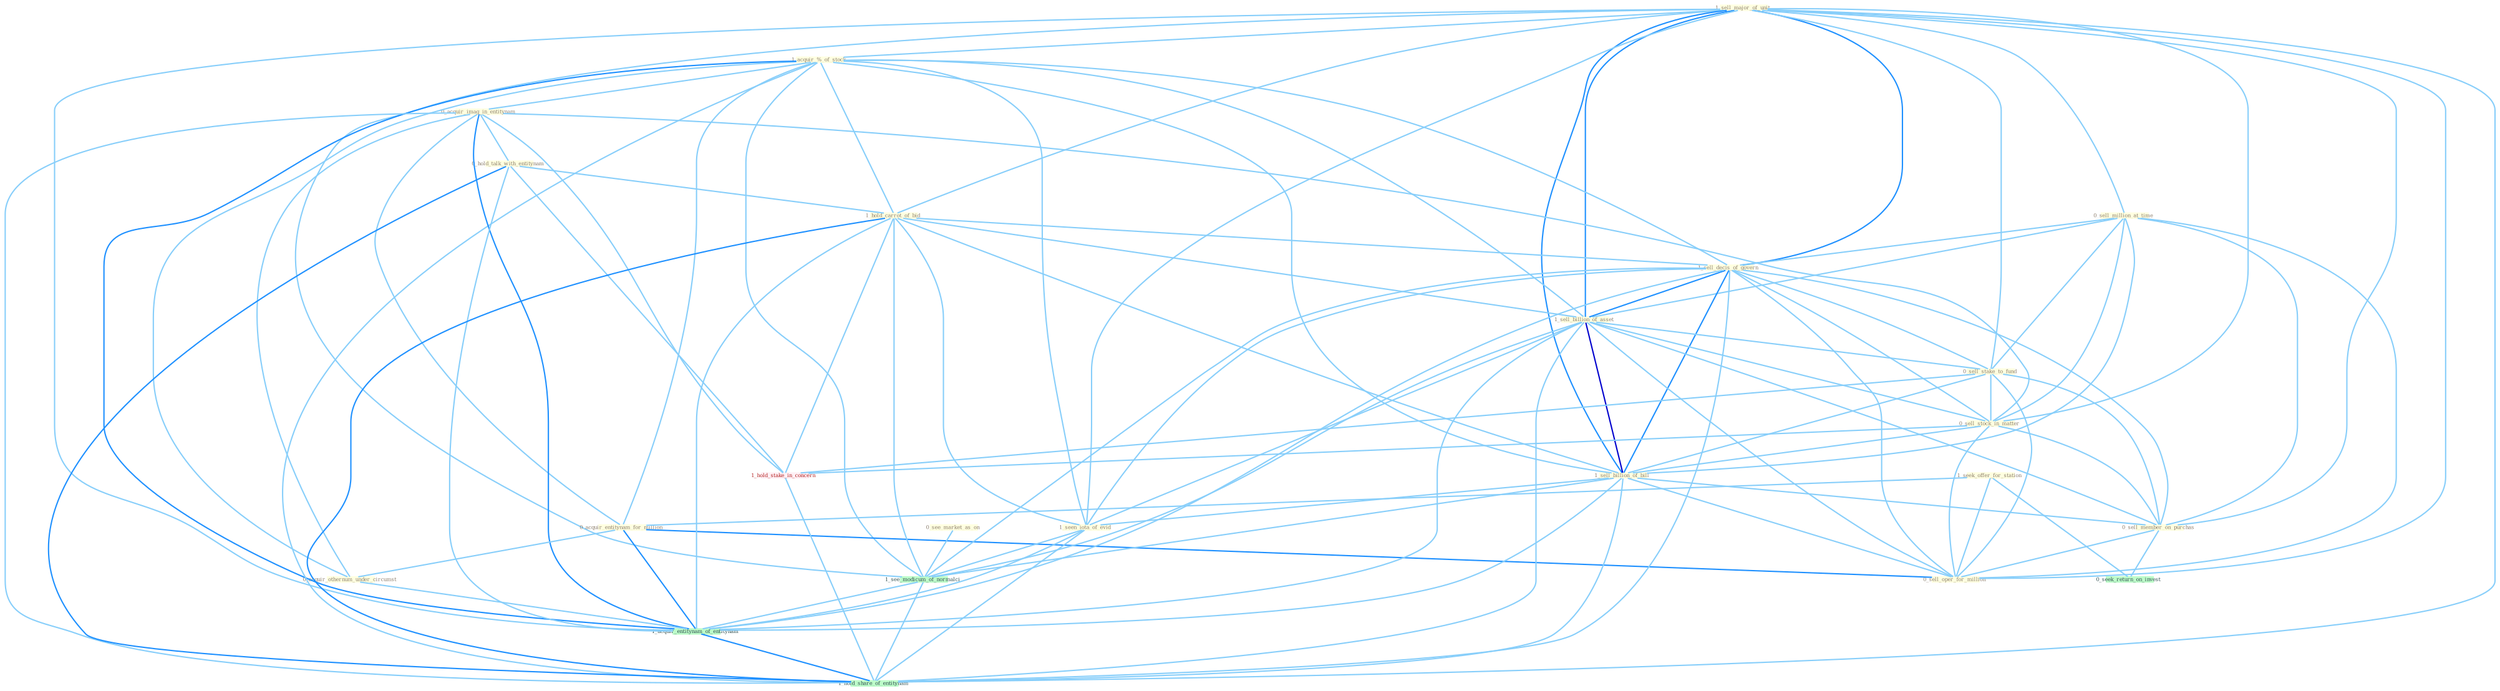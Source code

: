 Graph G{ 
    node
    [shape=polygon,style=filled,width=.5,height=.06,color="#BDFCC9",fixedsize=true,fontsize=4,
    fontcolor="#2f4f4f"];
    {node
    [color="#ffffe0", fontcolor="#8b7d6b"] "1_sell_major_of_unit " "1_acquir_%_of_stock " "0_acquir_imag_in_entitynam " "0_hold_talk_with_entitynam " "1_seek_offer_for_station " "0_acquir_entitynam_for_million " "0_sell_million_at_time " "1_hold_carrot_of_bid " "1_sell_decis_of_govern " "1_sell_billion_of_asset " "0_sell_stake_to_fund " "0_sell_stock_in_matter " "0_acquir_othernum_under_circumst " "1_sell_billion_of_bill " "0_see_market_as_on " "0_sell_member_on_purchas " "0_sell_oper_for_million " "1_seen_iota_of_evid "}
{node [color="#fff0f5", fontcolor="#b22222"] "1_hold_stake_in_concern "}
edge [color="#B0E2FF"];

	"1_sell_major_of_unit " -- "1_acquir_%_of_stock " [w="1", color="#87cefa" ];
	"1_sell_major_of_unit " -- "0_sell_million_at_time " [w="1", color="#87cefa" ];
	"1_sell_major_of_unit " -- "1_hold_carrot_of_bid " [w="1", color="#87cefa" ];
	"1_sell_major_of_unit " -- "1_sell_decis_of_govern " [w="2", color="#1e90ff" , len=0.8];
	"1_sell_major_of_unit " -- "1_sell_billion_of_asset " [w="2", color="#1e90ff" , len=0.8];
	"1_sell_major_of_unit " -- "0_sell_stake_to_fund " [w="1", color="#87cefa" ];
	"1_sell_major_of_unit " -- "0_sell_stock_in_matter " [w="1", color="#87cefa" ];
	"1_sell_major_of_unit " -- "1_sell_billion_of_bill " [w="2", color="#1e90ff" , len=0.8];
	"1_sell_major_of_unit " -- "0_sell_member_on_purchas " [w="1", color="#87cefa" ];
	"1_sell_major_of_unit " -- "0_sell_oper_for_million " [w="1", color="#87cefa" ];
	"1_sell_major_of_unit " -- "1_seen_iota_of_evid " [w="1", color="#87cefa" ];
	"1_sell_major_of_unit " -- "1_see_modicum_of_normalci " [w="1", color="#87cefa" ];
	"1_sell_major_of_unit " -- "1_acquir_entitynam_of_entitynam " [w="1", color="#87cefa" ];
	"1_sell_major_of_unit " -- "1_hold_share_of_entitynam " [w="1", color="#87cefa" ];
	"1_acquir_%_of_stock " -- "0_acquir_imag_in_entitynam " [w="1", color="#87cefa" ];
	"1_acquir_%_of_stock " -- "0_acquir_entitynam_for_million " [w="1", color="#87cefa" ];
	"1_acquir_%_of_stock " -- "1_hold_carrot_of_bid " [w="1", color="#87cefa" ];
	"1_acquir_%_of_stock " -- "1_sell_decis_of_govern " [w="1", color="#87cefa" ];
	"1_acquir_%_of_stock " -- "1_sell_billion_of_asset " [w="1", color="#87cefa" ];
	"1_acquir_%_of_stock " -- "0_acquir_othernum_under_circumst " [w="1", color="#87cefa" ];
	"1_acquir_%_of_stock " -- "1_sell_billion_of_bill " [w="1", color="#87cefa" ];
	"1_acquir_%_of_stock " -- "1_seen_iota_of_evid " [w="1", color="#87cefa" ];
	"1_acquir_%_of_stock " -- "1_see_modicum_of_normalci " [w="1", color="#87cefa" ];
	"1_acquir_%_of_stock " -- "1_acquir_entitynam_of_entitynam " [w="2", color="#1e90ff" , len=0.8];
	"1_acquir_%_of_stock " -- "1_hold_share_of_entitynam " [w="1", color="#87cefa" ];
	"0_acquir_imag_in_entitynam " -- "0_hold_talk_with_entitynam " [w="1", color="#87cefa" ];
	"0_acquir_imag_in_entitynam " -- "0_acquir_entitynam_for_million " [w="1", color="#87cefa" ];
	"0_acquir_imag_in_entitynam " -- "0_sell_stock_in_matter " [w="1", color="#87cefa" ];
	"0_acquir_imag_in_entitynam " -- "0_acquir_othernum_under_circumst " [w="1", color="#87cefa" ];
	"0_acquir_imag_in_entitynam " -- "1_hold_stake_in_concern " [w="1", color="#87cefa" ];
	"0_acquir_imag_in_entitynam " -- "1_acquir_entitynam_of_entitynam " [w="2", color="#1e90ff" , len=0.8];
	"0_acquir_imag_in_entitynam " -- "1_hold_share_of_entitynam " [w="1", color="#87cefa" ];
	"0_hold_talk_with_entitynam " -- "1_hold_carrot_of_bid " [w="1", color="#87cefa" ];
	"0_hold_talk_with_entitynam " -- "1_hold_stake_in_concern " [w="1", color="#87cefa" ];
	"0_hold_talk_with_entitynam " -- "1_acquir_entitynam_of_entitynam " [w="1", color="#87cefa" ];
	"0_hold_talk_with_entitynam " -- "1_hold_share_of_entitynam " [w="2", color="#1e90ff" , len=0.8];
	"1_seek_offer_for_station " -- "0_acquir_entitynam_for_million " [w="1", color="#87cefa" ];
	"1_seek_offer_for_station " -- "0_sell_oper_for_million " [w="1", color="#87cefa" ];
	"1_seek_offer_for_station " -- "0_seek_return_on_invest " [w="1", color="#87cefa" ];
	"0_acquir_entitynam_for_million " -- "0_acquir_othernum_under_circumst " [w="1", color="#87cefa" ];
	"0_acquir_entitynam_for_million " -- "0_sell_oper_for_million " [w="2", color="#1e90ff" , len=0.8];
	"0_acquir_entitynam_for_million " -- "1_acquir_entitynam_of_entitynam " [w="2", color="#1e90ff" , len=0.8];
	"0_sell_million_at_time " -- "1_sell_decis_of_govern " [w="1", color="#87cefa" ];
	"0_sell_million_at_time " -- "1_sell_billion_of_asset " [w="1", color="#87cefa" ];
	"0_sell_million_at_time " -- "0_sell_stake_to_fund " [w="1", color="#87cefa" ];
	"0_sell_million_at_time " -- "0_sell_stock_in_matter " [w="1", color="#87cefa" ];
	"0_sell_million_at_time " -- "1_sell_billion_of_bill " [w="1", color="#87cefa" ];
	"0_sell_million_at_time " -- "0_sell_member_on_purchas " [w="1", color="#87cefa" ];
	"0_sell_million_at_time " -- "0_sell_oper_for_million " [w="1", color="#87cefa" ];
	"1_hold_carrot_of_bid " -- "1_sell_decis_of_govern " [w="1", color="#87cefa" ];
	"1_hold_carrot_of_bid " -- "1_sell_billion_of_asset " [w="1", color="#87cefa" ];
	"1_hold_carrot_of_bid " -- "1_sell_billion_of_bill " [w="1", color="#87cefa" ];
	"1_hold_carrot_of_bid " -- "1_seen_iota_of_evid " [w="1", color="#87cefa" ];
	"1_hold_carrot_of_bid " -- "1_hold_stake_in_concern " [w="1", color="#87cefa" ];
	"1_hold_carrot_of_bid " -- "1_see_modicum_of_normalci " [w="1", color="#87cefa" ];
	"1_hold_carrot_of_bid " -- "1_acquir_entitynam_of_entitynam " [w="1", color="#87cefa" ];
	"1_hold_carrot_of_bid " -- "1_hold_share_of_entitynam " [w="2", color="#1e90ff" , len=0.8];
	"1_sell_decis_of_govern " -- "1_sell_billion_of_asset " [w="2", color="#1e90ff" , len=0.8];
	"1_sell_decis_of_govern " -- "0_sell_stake_to_fund " [w="1", color="#87cefa" ];
	"1_sell_decis_of_govern " -- "0_sell_stock_in_matter " [w="1", color="#87cefa" ];
	"1_sell_decis_of_govern " -- "1_sell_billion_of_bill " [w="2", color="#1e90ff" , len=0.8];
	"1_sell_decis_of_govern " -- "0_sell_member_on_purchas " [w="1", color="#87cefa" ];
	"1_sell_decis_of_govern " -- "0_sell_oper_for_million " [w="1", color="#87cefa" ];
	"1_sell_decis_of_govern " -- "1_seen_iota_of_evid " [w="1", color="#87cefa" ];
	"1_sell_decis_of_govern " -- "1_see_modicum_of_normalci " [w="1", color="#87cefa" ];
	"1_sell_decis_of_govern " -- "1_acquir_entitynam_of_entitynam " [w="1", color="#87cefa" ];
	"1_sell_decis_of_govern " -- "1_hold_share_of_entitynam " [w="1", color="#87cefa" ];
	"1_sell_billion_of_asset " -- "0_sell_stake_to_fund " [w="1", color="#87cefa" ];
	"1_sell_billion_of_asset " -- "0_sell_stock_in_matter " [w="1", color="#87cefa" ];
	"1_sell_billion_of_asset " -- "1_sell_billion_of_bill " [w="3", color="#0000cd" , len=0.6];
	"1_sell_billion_of_asset " -- "0_sell_member_on_purchas " [w="1", color="#87cefa" ];
	"1_sell_billion_of_asset " -- "0_sell_oper_for_million " [w="1", color="#87cefa" ];
	"1_sell_billion_of_asset " -- "1_seen_iota_of_evid " [w="1", color="#87cefa" ];
	"1_sell_billion_of_asset " -- "1_see_modicum_of_normalci " [w="1", color="#87cefa" ];
	"1_sell_billion_of_asset " -- "1_acquir_entitynam_of_entitynam " [w="1", color="#87cefa" ];
	"1_sell_billion_of_asset " -- "1_hold_share_of_entitynam " [w="1", color="#87cefa" ];
	"0_sell_stake_to_fund " -- "0_sell_stock_in_matter " [w="1", color="#87cefa" ];
	"0_sell_stake_to_fund " -- "1_sell_billion_of_bill " [w="1", color="#87cefa" ];
	"0_sell_stake_to_fund " -- "0_sell_member_on_purchas " [w="1", color="#87cefa" ];
	"0_sell_stake_to_fund " -- "0_sell_oper_for_million " [w="1", color="#87cefa" ];
	"0_sell_stake_to_fund " -- "1_hold_stake_in_concern " [w="1", color="#87cefa" ];
	"0_sell_stock_in_matter " -- "1_sell_billion_of_bill " [w="1", color="#87cefa" ];
	"0_sell_stock_in_matter " -- "0_sell_member_on_purchas " [w="1", color="#87cefa" ];
	"0_sell_stock_in_matter " -- "0_sell_oper_for_million " [w="1", color="#87cefa" ];
	"0_sell_stock_in_matter " -- "1_hold_stake_in_concern " [w="1", color="#87cefa" ];
	"0_acquir_othernum_under_circumst " -- "1_acquir_entitynam_of_entitynam " [w="1", color="#87cefa" ];
	"1_sell_billion_of_bill " -- "0_sell_member_on_purchas " [w="1", color="#87cefa" ];
	"1_sell_billion_of_bill " -- "0_sell_oper_for_million " [w="1", color="#87cefa" ];
	"1_sell_billion_of_bill " -- "1_seen_iota_of_evid " [w="1", color="#87cefa" ];
	"1_sell_billion_of_bill " -- "1_see_modicum_of_normalci " [w="1", color="#87cefa" ];
	"1_sell_billion_of_bill " -- "1_acquir_entitynam_of_entitynam " [w="1", color="#87cefa" ];
	"1_sell_billion_of_bill " -- "1_hold_share_of_entitynam " [w="1", color="#87cefa" ];
	"0_see_market_as_on " -- "1_see_modicum_of_normalci " [w="1", color="#87cefa" ];
	"0_sell_member_on_purchas " -- "0_sell_oper_for_million " [w="1", color="#87cefa" ];
	"0_sell_member_on_purchas " -- "0_seek_return_on_invest " [w="1", color="#87cefa" ];
	"1_seen_iota_of_evid " -- "1_see_modicum_of_normalci " [w="1", color="#87cefa" ];
	"1_seen_iota_of_evid " -- "1_acquir_entitynam_of_entitynam " [w="1", color="#87cefa" ];
	"1_seen_iota_of_evid " -- "1_hold_share_of_entitynam " [w="1", color="#87cefa" ];
	"1_hold_stake_in_concern " -- "1_hold_share_of_entitynam " [w="1", color="#87cefa" ];
	"1_see_modicum_of_normalci " -- "1_acquir_entitynam_of_entitynam " [w="1", color="#87cefa" ];
	"1_see_modicum_of_normalci " -- "1_hold_share_of_entitynam " [w="1", color="#87cefa" ];
	"1_acquir_entitynam_of_entitynam " -- "1_hold_share_of_entitynam " [w="2", color="#1e90ff" , len=0.8];
}